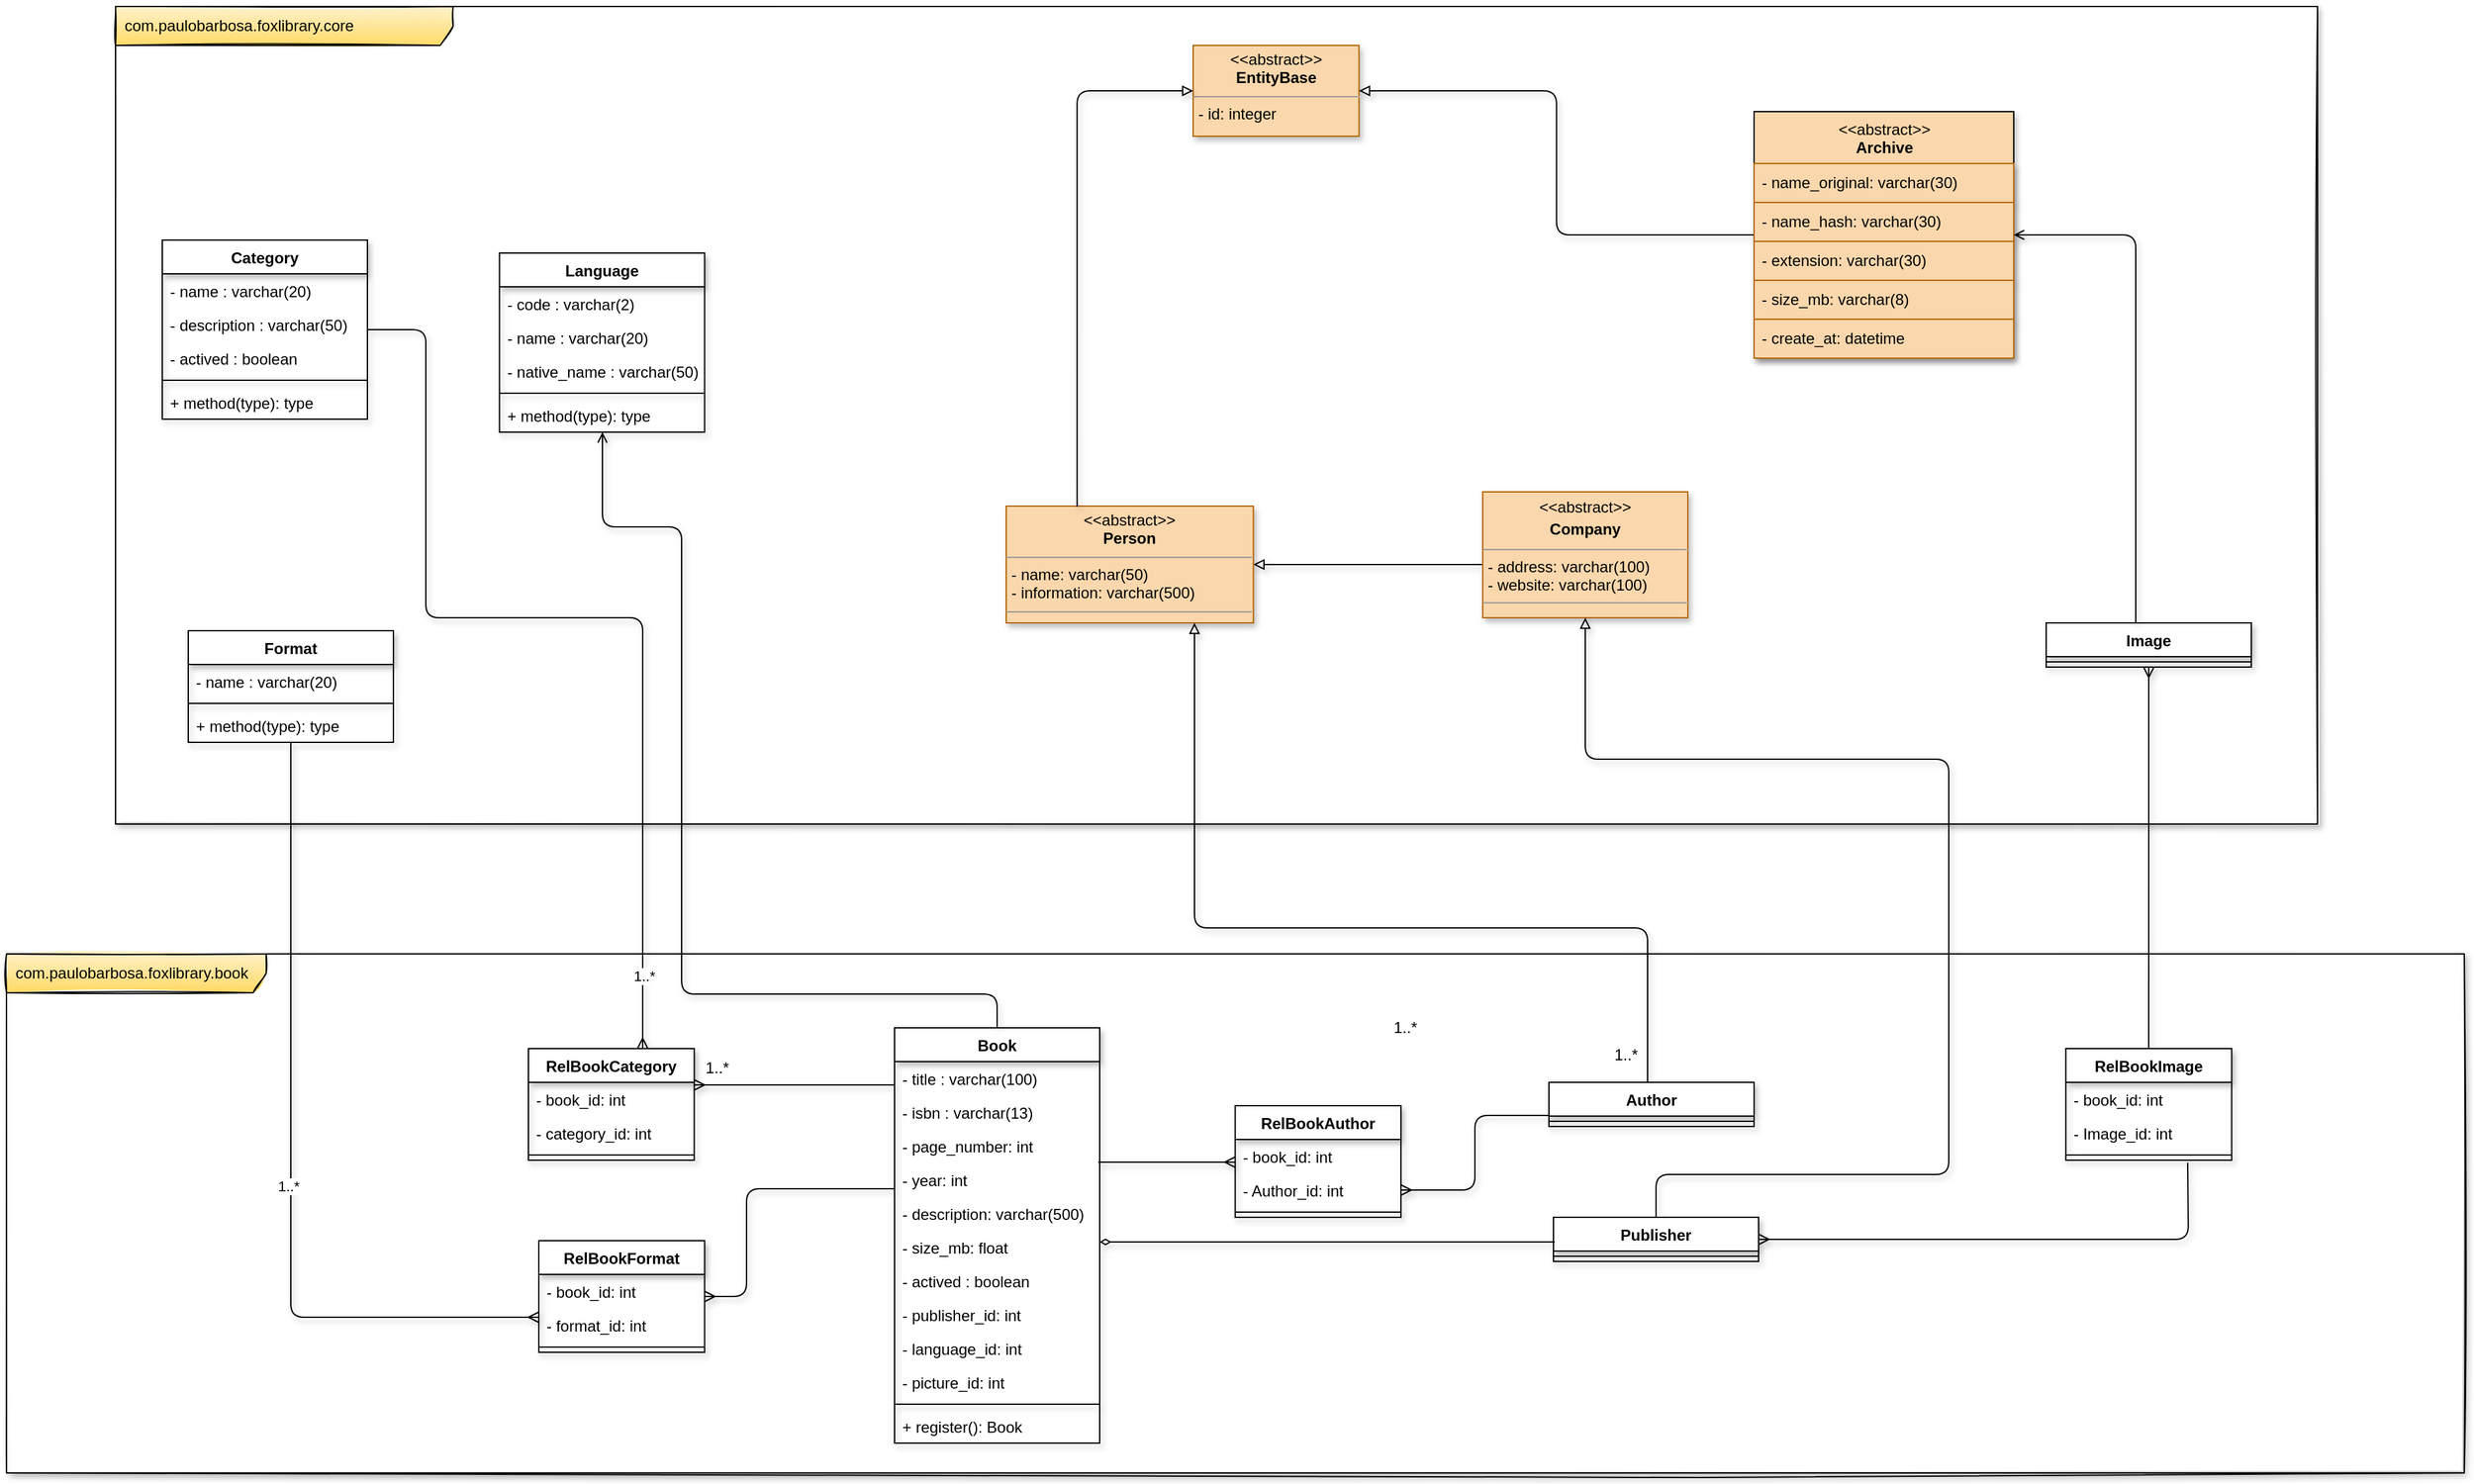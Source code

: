 <mxfile version="20.8.16" type="device"><diagram id="_a4kEIBP4VcMy15P3Lvp" name="Página-1"><mxGraphModel dx="3375" dy="2118" grid="1" gridSize="10" guides="1" tooltips="1" connect="1" arrows="1" fold="1" page="1" pageScale="1" pageWidth="1169" pageHeight="827" background="#FFFFFF" math="0" shadow="0"><root><mxCell id="0"/><mxCell id="1" parent="0"/><mxCell id="xvVdx18MZPaOGIBOBmCP-2" value="com.paulobarbosa.foxlibrary.core" style="shape=umlFrame;whiteSpace=wrap;html=1;width=260;height=30;boundedLbl=1;verticalAlign=middle;align=left;spacingLeft=5;swimlaneFillColor=default;shadow=1;sketch=1;points=[];strokeWidth=1;fillColor=#fff2cc;strokeColor=#000000;gradientColor=#ffd966;" parent="1" vertex="1"><mxGeometry x="-926" y="-741" width="1696" height="630" as="geometry"/></mxCell><mxCell id="xvVdx18MZPaOGIBOBmCP-9" value="com.paulobarbosa.foxlibrary.book" style="shape=umlFrame;whiteSpace=wrap;html=1;width=200;height=30;boundedLbl=1;verticalAlign=middle;align=left;spacingLeft=5;fontFamily=Helvetica;fontSize=12;shadow=1;sketch=1;swimlaneFillColor=default;fillColor=#fff2cc;strokeColor=#000000;gradientColor=#ffd966;" parent="1" vertex="1"><mxGeometry x="-1010" y="-11" width="1893" height="400" as="geometry"/></mxCell><mxCell id="XLRs5LXY_0hNzCLyWaXc-1" style="edgeStyle=orthogonalEdgeStyle;rounded=1;orthogonalLoop=1;jettySize=auto;html=1;entryX=1;entryY=0.5;entryDx=0;entryDy=0;shadow=1;sketch=0;swimlaneLine=1;endArrow=block;endFill=0;" parent="1" source="xvVdx18MZPaOGIBOBmCP-17" target="xvVdx18MZPaOGIBOBmCP-4" edge="1"><mxGeometry relative="1" as="geometry"><Array as="points"><mxPoint x="90" y="-311"/><mxPoint x="90" y="-311"/></Array></mxGeometry></mxCell><mxCell id="xvVdx18MZPaOGIBOBmCP-17" value="&lt;p style=&quot;margin: 4px 0px 0px; text-align: center; line-height: 1.4;&quot;&gt;&amp;lt;&amp;lt;abstract&amp;gt;&amp;gt;&lt;br&gt;&lt;b&gt;Company&lt;/b&gt;&lt;br&gt;&lt;/p&gt;&lt;hr size=&quot;1&quot;&gt;&lt;p style=&quot;margin:0px;margin-left:4px;&quot;&gt;&lt;span style=&quot;background-color: initial;&quot;&gt;- address: varchar(100)&lt;/span&gt;&lt;/p&gt;&lt;p style=&quot;margin:0px;margin-left:4px;&quot;&gt;- website: varchar(100)&lt;br&gt;&lt;/p&gt;&lt;hr size=&quot;1&quot;&gt;&lt;p style=&quot;margin:0px;margin-left:4px;&quot;&gt;&lt;br&gt;&lt;/p&gt;" style="verticalAlign=top;align=left;overflow=fill;fontSize=12;fontFamily=Helvetica;html=1;glass=0;shadow=1;direction=west;sketch=0;swimlaneLine=1;swimlaneFillColor=default;fillColor=#fad7ac;strokeColor=#b46504;" parent="1" vertex="1"><mxGeometry x="127" y="-367" width="158" height="97" as="geometry"/></mxCell><mxCell id="xvVdx18MZPaOGIBOBmCP-3" value="&lt;p style=&quot;margin:0px;margin-top:4px;text-align:center;&quot;&gt;&amp;lt;&amp;lt;abstract&amp;gt;&amp;gt;&lt;b&gt;&lt;br&gt;EntityBase&lt;/b&gt;&lt;/p&gt;&lt;hr size=&quot;1&quot;&gt;&lt;p style=&quot;margin:0px;margin-left:4px;&quot;&gt;- id: integer&lt;/p&gt;&lt;p style=&quot;margin:0px;margin-left:4px;&quot;&gt;&lt;br&gt;&lt;/p&gt;" style="verticalAlign=top;align=left;overflow=fill;fontSize=12;fontFamily=Helvetica;html=1;shadow=1;sketch=0;swimlaneLine=1;swimlaneFillColor=default;fillColor=#fad7ac;strokeColor=#b46504;" parent="1" vertex="1"><mxGeometry x="-96" y="-711" width="127.71" height="70" as="geometry"/></mxCell><mxCell id="xvVdx18MZPaOGIBOBmCP-4" value="&lt;p style=&quot;margin:0px;margin-top:4px;text-align:center;&quot;&gt;&amp;lt;&amp;lt;abstract&amp;gt;&amp;gt;&lt;br&gt;&lt;b&gt;Person&lt;/b&gt;&lt;br&gt;&lt;/p&gt;&lt;hr size=&quot;1&quot;&gt;&lt;p style=&quot;margin:0px;margin-left:4px;&quot;&gt;- name: varchar(50)&lt;/p&gt;&lt;p style=&quot;margin:0px;margin-left:4px;&quot;&gt;- information: varchar(500)&amp;nbsp;&lt;/p&gt;&lt;hr size=&quot;1&quot;&gt;&lt;p style=&quot;margin:0px;margin-left:4px;&quot;&gt;&lt;br&gt;&lt;/p&gt;" style="verticalAlign=top;align=left;overflow=fill;fontSize=12;fontFamily=Helvetica;html=1;glass=0;shadow=1;sketch=0;swimlaneLine=1;swimlaneFillColor=default;fillColor=#fad7ac;strokeColor=#b46504;" parent="1" vertex="1"><mxGeometry x="-240" y="-356" width="190.35" height="90" as="geometry"/></mxCell><mxCell id="xvVdx18MZPaOGIBOBmCP-5" style="edgeStyle=orthogonalEdgeStyle;orthogonalLoop=1;jettySize=auto;html=1;exitX=0.287;exitY=0.005;exitDx=0;exitDy=0;entryX=0;entryY=0.5;entryDx=0;entryDy=0;fontFamily=Helvetica;fontSize=12;shadow=1;rounded=1;exitPerimeter=0;jumpStyle=gap;sketch=0;swimlaneLine=1;endArrow=block;endFill=0;" parent="1" source="xvVdx18MZPaOGIBOBmCP-4" target="xvVdx18MZPaOGIBOBmCP-3" edge="1"><mxGeometry relative="1" as="geometry"/></mxCell><mxCell id="dBhiBztnP12UG4fzQn2T-1" value="Language" style="swimlane;fontStyle=1;align=center;verticalAlign=top;childLayout=stackLayout;horizontal=1;startSize=26;horizontalStack=0;resizeParent=1;resizeParentMax=0;resizeLast=0;collapsible=1;marginBottom=0;shadow=1;rounded=0;glass=0;sketch=0;swimlaneFillColor=none;swimlaneLine=1;" parent="1" vertex="1"><mxGeometry x="-630.29" y="-551" width="158" height="138" as="geometry"><mxRectangle x="70" y="390" width="70" height="30" as="alternateBounds"/></mxGeometry></mxCell><mxCell id="dBhiBztnP12UG4fzQn2T-2" value="- code : varchar(2)&#10;&#10;" style="text;align=left;verticalAlign=top;spacingLeft=4;spacingRight=4;overflow=hidden;rotatable=0;points=[[0,0.5],[1,0.5]];portConstraint=eastwest;shadow=1;sketch=0;swimlaneLine=1;" parent="dBhiBztnP12UG4fzQn2T-1" vertex="1"><mxGeometry y="26" width="158" height="26" as="geometry"/></mxCell><mxCell id="dBhiBztnP12UG4fzQn2T-5" value="- name : varchar(20)&#10;&#10;" style="text;align=left;verticalAlign=top;spacingLeft=4;spacingRight=4;overflow=hidden;rotatable=0;points=[[0,0.5],[1,0.5]];portConstraint=eastwest;shadow=1;sketch=0;swimlaneLine=1;" parent="dBhiBztnP12UG4fzQn2T-1" vertex="1"><mxGeometry y="52" width="158" height="26" as="geometry"/></mxCell><mxCell id="dBhiBztnP12UG4fzQn2T-6" value="- native_name : varchar(50)&#10;&#10;" style="text;align=left;verticalAlign=top;spacingLeft=4;spacingRight=4;overflow=hidden;rotatable=0;points=[[0,0.5],[1,0.5]];portConstraint=eastwest;shadow=1;sketch=0;swimlaneLine=1;" parent="dBhiBztnP12UG4fzQn2T-1" vertex="1"><mxGeometry y="78" width="158" height="26" as="geometry"/></mxCell><mxCell id="dBhiBztnP12UG4fzQn2T-3" value="" style="line;strokeWidth=1;align=left;verticalAlign=middle;spacingTop=-1;spacingLeft=3;spacingRight=3;rotatable=0;labelPosition=right;points=[];portConstraint=eastwest;sketch=0;shadow=1;swimlaneLine=1;" parent="dBhiBztnP12UG4fzQn2T-1" vertex="1"><mxGeometry y="104" width="158" height="8" as="geometry"/></mxCell><mxCell id="dBhiBztnP12UG4fzQn2T-4" value="+ method(type): type" style="text;align=left;verticalAlign=top;spacingLeft=4;spacingRight=4;overflow=hidden;rotatable=0;points=[[0,0.5],[1,0.5]];portConstraint=eastwest;shadow=1;sketch=0;swimlaneLine=1;" parent="dBhiBztnP12UG4fzQn2T-1" vertex="1"><mxGeometry y="112" width="158" height="26" as="geometry"/></mxCell><mxCell id="bEU97W05F59ToFlCx9d9-20" style="edgeStyle=orthogonalEdgeStyle;rounded=1;orthogonalLoop=1;jettySize=auto;html=1;fontSize=12;shadow=1;sketch=0;swimlaneLine=1;endArrow=block;endFill=0;" parent="1" source="bEU97W05F59ToFlCx9d9-14" target="xvVdx18MZPaOGIBOBmCP-4" edge="1"><mxGeometry relative="1" as="geometry"><Array as="points"><mxPoint x="254" y="-31"/><mxPoint x="-95" y="-31"/></Array></mxGeometry></mxCell><mxCell id="bEU97W05F59ToFlCx9d9-14" value="Author" style="swimlane;fontStyle=1;align=center;verticalAlign=top;childLayout=stackLayout;horizontal=1;startSize=26;horizontalStack=0;resizeParent=1;resizeParentMax=0;resizeLast=0;collapsible=1;marginBottom=0;shadow=1;rounded=0;glass=0;sketch=0;swimlaneFillColor=none;swimlaneLine=1;" parent="1" vertex="1"><mxGeometry x="178" y="88" width="158" height="34" as="geometry"><mxRectangle x="300" y="520" width="70" height="30" as="alternateBounds"/></mxGeometry></mxCell><mxCell id="bEU97W05F59ToFlCx9d9-18" value="" style="line;strokeWidth=1;align=left;verticalAlign=middle;spacingTop=-1;spacingLeft=3;spacingRight=3;rotatable=0;labelPosition=right;points=[];portConstraint=eastwest;sketch=0;shadow=1;swimlaneLine=1;" parent="bEU97W05F59ToFlCx9d9-14" vertex="1"><mxGeometry y="26" width="158" height="8" as="geometry"/></mxCell><mxCell id="bEU97W05F59ToFlCx9d9-23" style="edgeStyle=orthogonalEdgeStyle;shape=connector;rounded=1;sketch=0;orthogonalLoop=1;jettySize=auto;html=1;shadow=1;labelBackgroundColor=default;fontFamily=Helvetica;fontSize=12;fontColor=default;endArrow=block;swimlaneLine=1;endFill=0;" parent="1" source="bEU97W05F59ToFlCx9d9-21" target="xvVdx18MZPaOGIBOBmCP-17" edge="1"><mxGeometry relative="1" as="geometry"><Array as="points"><mxPoint x="486" y="159"/><mxPoint x="486" y="-161"/><mxPoint x="206" y="-161"/></Array></mxGeometry></mxCell><mxCell id="YEUdoJSb3PH9AOrTe67c-5" style="edgeStyle=orthogonalEdgeStyle;rounded=1;orthogonalLoop=1;jettySize=auto;html=1;endArrow=none;fontSize=12;sketch=0;shadow=1;endFill=0;startArrow=ERmany;startFill=0;" edge="1" parent="1" source="bEU97W05F59ToFlCx9d9-21"><mxGeometry relative="1" as="geometry"><mxPoint x="670" y="150" as="targetPoint"/></mxGeometry></mxCell><mxCell id="bEU97W05F59ToFlCx9d9-21" value="Publisher" style="swimlane;fontStyle=1;align=center;verticalAlign=top;childLayout=stackLayout;horizontal=1;startSize=26;horizontalStack=0;resizeParent=1;resizeParentMax=0;resizeLast=0;collapsible=1;marginBottom=0;shadow=1;rounded=0;glass=0;sketch=0;swimlaneFillColor=none;swimlaneLine=1;" parent="1" vertex="1"><mxGeometry x="181.5" y="192" width="158" height="34" as="geometry"><mxRectangle x="300" y="520" width="70" height="30" as="alternateBounds"/></mxGeometry></mxCell><mxCell id="bEU97W05F59ToFlCx9d9-22" value="" style="line;strokeWidth=1;align=left;verticalAlign=middle;spacingTop=-1;spacingLeft=3;spacingRight=3;rotatable=0;labelPosition=right;points=[];portConstraint=eastwest;sketch=0;shadow=1;swimlaneLine=1;" parent="bEU97W05F59ToFlCx9d9-21" vertex="1"><mxGeometry y="26" width="158" height="8" as="geometry"/></mxCell><mxCell id="bEU97W05F59ToFlCx9d9-25" value="Book" style="swimlane;fontStyle=1;align=center;verticalAlign=top;childLayout=stackLayout;horizontal=1;startSize=26;horizontalStack=0;resizeParent=1;resizeParentMax=0;resizeLast=0;collapsible=1;marginBottom=0;shadow=1;rounded=0;glass=0;sketch=0;swimlaneFillColor=none;swimlaneLine=1;" parent="1" vertex="1"><mxGeometry x="-326" y="46" width="158" height="320" as="geometry"><mxRectangle x="70" y="390" width="70" height="30" as="alternateBounds"/></mxGeometry></mxCell><mxCell id="bEU97W05F59ToFlCx9d9-26" value="- title : varchar(100)&#10;&#10;" style="text;align=left;verticalAlign=top;spacingLeft=4;spacingRight=4;overflow=hidden;rotatable=0;points=[[0,0.5],[1,0.5]];portConstraint=eastwest;shadow=1;sketch=0;swimlaneLine=1;" parent="bEU97W05F59ToFlCx9d9-25" vertex="1"><mxGeometry y="26" width="158" height="26" as="geometry"/></mxCell><mxCell id="bEU97W05F59ToFlCx9d9-27" value="- isbn : varchar(13)&#10;&#10;" style="text;align=left;verticalAlign=top;spacingLeft=4;spacingRight=4;overflow=hidden;rotatable=0;points=[[0,0.5],[1,0.5]];portConstraint=eastwest;shadow=1;sketch=0;swimlaneLine=1;" parent="bEU97W05F59ToFlCx9d9-25" vertex="1"><mxGeometry y="52" width="158" height="26" as="geometry"/></mxCell><mxCell id="bEU97W05F59ToFlCx9d9-28" value="- page_number: int" style="text;align=left;verticalAlign=top;spacingLeft=4;spacingRight=4;overflow=hidden;rotatable=0;points=[[0,0.5],[1,0.5]];portConstraint=eastwest;shadow=1;sketch=0;swimlaneLine=1;" parent="bEU97W05F59ToFlCx9d9-25" vertex="1"><mxGeometry y="78" width="158" height="26" as="geometry"/></mxCell><mxCell id="bEU97W05F59ToFlCx9d9-31" value="- year: int" style="text;align=left;verticalAlign=top;spacingLeft=4;spacingRight=4;overflow=hidden;rotatable=0;points=[[0,0.5],[1,0.5]];portConstraint=eastwest;shadow=1;sketch=0;swimlaneLine=1;" parent="bEU97W05F59ToFlCx9d9-25" vertex="1"><mxGeometry y="104" width="158" height="26" as="geometry"/></mxCell><mxCell id="bEU97W05F59ToFlCx9d9-32" value="- description: varchar(500)" style="text;align=left;verticalAlign=top;spacingLeft=4;spacingRight=4;overflow=hidden;rotatable=0;points=[[0,0.5],[1,0.5]];portConstraint=eastwest;shadow=1;sketch=0;swimlaneLine=1;" parent="bEU97W05F59ToFlCx9d9-25" vertex="1"><mxGeometry y="130" width="158" height="26" as="geometry"/></mxCell><mxCell id="bEU97W05F59ToFlCx9d9-33" value="- size_mb: float" style="text;align=left;verticalAlign=top;spacingLeft=4;spacingRight=4;overflow=hidden;rotatable=0;points=[[0,0.5],[1,0.5]];portConstraint=eastwest;shadow=1;sketch=0;swimlaneLine=1;" parent="bEU97W05F59ToFlCx9d9-25" vertex="1"><mxGeometry y="156" width="158" height="26" as="geometry"/></mxCell><mxCell id="bEU97W05F59ToFlCx9d9-144" value="- actived : boolean&#10;&#10;" style="text;align=left;verticalAlign=top;spacingLeft=4;spacingRight=4;overflow=hidden;rotatable=0;points=[[0,0.5],[1,0.5]];portConstraint=eastwest;shadow=1;sketch=0;swimlaneLine=1;" parent="bEU97W05F59ToFlCx9d9-25" vertex="1"><mxGeometry y="182" width="158" height="26" as="geometry"/></mxCell><mxCell id="bEU97W05F59ToFlCx9d9-34" value="- publisher_id: int" style="text;align=left;verticalAlign=top;spacingLeft=4;spacingRight=4;overflow=hidden;rotatable=0;points=[[0,0.5],[1,0.5]];portConstraint=eastwest;shadow=1;sketch=0;swimlaneLine=1;" parent="bEU97W05F59ToFlCx9d9-25" vertex="1"><mxGeometry y="208" width="158" height="26" as="geometry"/></mxCell><mxCell id="bEU97W05F59ToFlCx9d9-35" value="- language_id: int" style="text;align=left;verticalAlign=top;spacingLeft=4;spacingRight=4;overflow=hidden;rotatable=0;points=[[0,0.5],[1,0.5]];portConstraint=eastwest;shadow=1;sketch=0;swimlaneLine=1;" parent="bEU97W05F59ToFlCx9d9-25" vertex="1"><mxGeometry y="234" width="158" height="26" as="geometry"/></mxCell><mxCell id="bEU97W05F59ToFlCx9d9-36" value="- picture_id: int" style="text;align=left;verticalAlign=top;spacingLeft=4;spacingRight=4;overflow=hidden;rotatable=0;points=[[0,0.5],[1,0.5]];portConstraint=eastwest;shadow=1;sketch=0;swimlaneLine=1;" parent="bEU97W05F59ToFlCx9d9-25" vertex="1"><mxGeometry y="260" width="158" height="26" as="geometry"/></mxCell><mxCell id="bEU97W05F59ToFlCx9d9-29" value="" style="line;strokeWidth=1;align=left;verticalAlign=middle;spacingTop=-1;spacingLeft=3;spacingRight=3;rotatable=0;labelPosition=right;points=[];portConstraint=eastwest;sketch=0;shadow=1;swimlaneLine=1;" parent="bEU97W05F59ToFlCx9d9-25" vertex="1"><mxGeometry y="286" width="158" height="8" as="geometry"/></mxCell><mxCell id="bEU97W05F59ToFlCx9d9-30" value="+ register(): Book" style="text;align=left;verticalAlign=top;spacingLeft=4;spacingRight=4;overflow=hidden;rotatable=0;points=[[0,0.5],[1,0.5]];portConstraint=eastwest;shadow=1;sketch=0;swimlaneLine=1;" parent="bEU97W05F59ToFlCx9d9-25" vertex="1"><mxGeometry y="294" width="158" height="26" as="geometry"/></mxCell><mxCell id="bEU97W05F59ToFlCx9d9-37" style="shape=connector;rounded=1;sketch=0;orthogonalLoop=1;jettySize=auto;html=1;shadow=1;labelBackgroundColor=default;fontFamily=Helvetica;fontSize=12;fontColor=default;endArrow=none;entryX=0.006;entryY=0.566;entryDx=0;entryDy=0;entryPerimeter=0;endFill=0;edgeStyle=elbowEdgeStyle;elbow=vertical;swimlaneLine=1;startArrow=diamondThin;startFill=0;" parent="1" source="bEU97W05F59ToFlCx9d9-25" target="bEU97W05F59ToFlCx9d9-21" edge="1"><mxGeometry relative="1" as="geometry"/></mxCell><mxCell id="bEU97W05F59ToFlCx9d9-53" style="edgeStyle=orthogonalEdgeStyle;shape=connector;rounded=1;sketch=0;orthogonalLoop=1;jettySize=auto;html=1;shadow=1;labelBackgroundColor=default;fontFamily=Helvetica;fontSize=12;fontColor=default;endArrow=none;endFill=0;swimlaneLine=1;startArrow=ERmany;startFill=0;" parent="1" source="bEU97W05F59ToFlCx9d9-41" target="bEU97W05F59ToFlCx9d9-25" edge="1"><mxGeometry relative="1" as="geometry"><Array as="points"><mxPoint x="-440" y="253"/><mxPoint x="-440" y="170"/></Array></mxGeometry></mxCell><mxCell id="bEU97W05F59ToFlCx9d9-54" style="edgeStyle=orthogonalEdgeStyle;shape=connector;rounded=1;sketch=0;orthogonalLoop=1;jettySize=auto;html=1;shadow=1;labelBackgroundColor=default;fontFamily=Helvetica;fontSize=12;fontColor=default;endArrow=none;endFill=0;swimlaneLine=1;startArrow=ERmany;startFill=0;" parent="1" source="bEU97W05F59ToFlCx9d9-41" target="8YlM028Op5R0n4TvQBBm-1" edge="1"><mxGeometry relative="1" as="geometry"><Array as="points"><mxPoint x="-660" y="269"/><mxPoint x="-660" y="269"/></Array><mxPoint x="-486" y="49" as="targetPoint"/></mxGeometry></mxCell><mxCell id="8YlM028Op5R0n4TvQBBm-7" value="1..*" style="edgeLabel;html=1;align=center;verticalAlign=middle;resizable=0;points=[];" parent="bEU97W05F59ToFlCx9d9-54" vertex="1" connectable="0"><mxGeometry x="-0.078" y="2" relative="1" as="geometry"><mxPoint as="offset"/></mxGeometry></mxCell><mxCell id="bEU97W05F59ToFlCx9d9-41" value="RelBookFormat" style="swimlane;fontStyle=1;align=center;verticalAlign=top;childLayout=stackLayout;horizontal=1;startSize=26;horizontalStack=0;resizeParent=1;resizeParentMax=0;resizeLast=0;collapsible=1;marginBottom=0;shadow=1;rounded=0;glass=0;sketch=0;swimlaneFillColor=none;swimlaneLine=1;" parent="1" vertex="1"><mxGeometry x="-600" y="210" width="127.71" height="86" as="geometry"><mxRectangle x="70" y="390" width="70" height="30" as="alternateBounds"/></mxGeometry></mxCell><mxCell id="bEU97W05F59ToFlCx9d9-48" value="- book_id: int" style="text;align=left;verticalAlign=top;spacingLeft=4;spacingRight=4;overflow=hidden;rotatable=0;points=[[0,0.5],[1,0.5]];portConstraint=eastwest;shadow=1;sketch=0;swimlaneLine=1;" parent="bEU97W05F59ToFlCx9d9-41" vertex="1"><mxGeometry y="26" width="127.71" height="26" as="geometry"/></mxCell><mxCell id="bEU97W05F59ToFlCx9d9-52" value="- format_id: int" style="text;align=left;verticalAlign=top;spacingLeft=4;spacingRight=4;overflow=hidden;rotatable=0;points=[[0,0.5],[1,0.5]];portConstraint=eastwest;shadow=1;sketch=0;swimlaneLine=1;" parent="bEU97W05F59ToFlCx9d9-41" vertex="1"><mxGeometry y="52" width="127.71" height="26" as="geometry"/></mxCell><mxCell id="bEU97W05F59ToFlCx9d9-45" value="" style="line;strokeWidth=1;align=left;verticalAlign=middle;spacingTop=-1;spacingLeft=3;spacingRight=3;rotatable=0;labelPosition=right;points=[];portConstraint=eastwest;sketch=0;shadow=1;swimlaneLine=1;" parent="bEU97W05F59ToFlCx9d9-41" vertex="1"><mxGeometry y="78" width="127.71" height="8" as="geometry"/></mxCell><mxCell id="bEU97W05F59ToFlCx9d9-47" style="edgeStyle=orthogonalEdgeStyle;shape=connector;rounded=1;sketch=0;orthogonalLoop=1;jettySize=auto;html=1;shadow=1;labelBackgroundColor=default;fontFamily=Helvetica;fontSize=12;fontColor=default;endArrow=open;endFill=0;exitX=0.5;exitY=0;exitDx=0;exitDy=0;elbow=vertical;swimlaneLine=1;" parent="1" source="bEU97W05F59ToFlCx9d9-25" target="dBhiBztnP12UG4fzQn2T-1" edge="1"><mxGeometry relative="1" as="geometry"><mxPoint x="-266" y="49" as="sourcePoint"/><Array as="points"><mxPoint x="-247" y="20"/><mxPoint x="-490" y="20"/><mxPoint x="-490" y="-340"/><mxPoint x="-551" y="-340"/></Array></mxGeometry></mxCell><mxCell id="bEU97W05F59ToFlCx9d9-56" value="RelBookAuthor" style="swimlane;fontStyle=1;align=center;verticalAlign=top;childLayout=stackLayout;horizontal=1;startSize=26;horizontalStack=0;resizeParent=1;resizeParentMax=0;resizeLast=0;collapsible=1;marginBottom=0;shadow=1;rounded=0;glass=0;sketch=0;swimlaneFillColor=none;swimlaneLine=1;" parent="1" vertex="1"><mxGeometry x="-63.65" y="106" width="127.71" height="86" as="geometry"><mxRectangle x="70" y="390" width="70" height="30" as="alternateBounds"/></mxGeometry></mxCell><mxCell id="bEU97W05F59ToFlCx9d9-57" value="- book_id: int" style="text;align=left;verticalAlign=top;spacingLeft=4;spacingRight=4;overflow=hidden;rotatable=0;points=[[0,0.5],[1,0.5]];portConstraint=eastwest;shadow=1;sketch=0;swimlaneLine=1;" parent="bEU97W05F59ToFlCx9d9-56" vertex="1"><mxGeometry y="26" width="127.71" height="26" as="geometry"/></mxCell><mxCell id="bEU97W05F59ToFlCx9d9-58" value="- Author_id: int" style="text;align=left;verticalAlign=top;spacingLeft=4;spacingRight=4;overflow=hidden;rotatable=0;points=[[0,0.5],[1,0.5]];portConstraint=eastwest;shadow=1;sketch=0;swimlaneLine=1;" parent="bEU97W05F59ToFlCx9d9-56" vertex="1"><mxGeometry y="52" width="127.71" height="26" as="geometry"/></mxCell><mxCell id="bEU97W05F59ToFlCx9d9-59" value="" style="line;strokeWidth=1;align=left;verticalAlign=middle;spacingTop=-1;spacingLeft=3;spacingRight=3;rotatable=0;labelPosition=right;points=[];portConstraint=eastwest;sketch=0;shadow=1;swimlaneLine=1;" parent="bEU97W05F59ToFlCx9d9-56" vertex="1"><mxGeometry y="78" width="127.71" height="8" as="geometry"/></mxCell><mxCell id="bEU97W05F59ToFlCx9d9-60" style="edgeStyle=elbowEdgeStyle;shape=connector;rounded=1;sketch=0;orthogonalLoop=1;jettySize=auto;html=1;entryX=0;entryY=0.75;entryDx=0;entryDy=0;shadow=1;labelBackgroundColor=default;fontFamily=Helvetica;fontSize=12;fontColor=default;endArrow=none;endFill=0;swimlaneLine=1;startArrow=ERmany;startFill=0;" parent="1" source="bEU97W05F59ToFlCx9d9-58" target="bEU97W05F59ToFlCx9d9-14" edge="1"><mxGeometry relative="1" as="geometry"/></mxCell><mxCell id="bEU97W05F59ToFlCx9d9-61" style="edgeStyle=elbowEdgeStyle;shape=connector;rounded=1;sketch=0;orthogonalLoop=1;jettySize=auto;html=1;entryX=0.993;entryY=0.988;entryDx=0;entryDy=0;entryPerimeter=0;shadow=1;labelBackgroundColor=default;fontFamily=Helvetica;fontSize=12;fontColor=default;endArrow=none;endFill=0;elbow=vertical;swimlaneLine=1;startArrow=ERmany;startFill=0;" parent="1" source="bEU97W05F59ToFlCx9d9-57" target="bEU97W05F59ToFlCx9d9-28" edge="1"><mxGeometry relative="1" as="geometry"/></mxCell><mxCell id="bEU97W05F59ToFlCx9d9-66" value="Category" style="swimlane;fontStyle=1;align=center;verticalAlign=top;childLayout=stackLayout;horizontal=1;startSize=26;horizontalStack=0;resizeParent=1;resizeParentMax=0;resizeLast=0;collapsible=1;marginBottom=0;shadow=1;rounded=0;glass=0;sketch=0;swimlaneFillColor=none;swimlaneLine=1;" parent="1" vertex="1"><mxGeometry x="-890" y="-561" width="158" height="138" as="geometry"><mxRectangle x="70" y="390" width="70" height="30" as="alternateBounds"/></mxGeometry></mxCell><mxCell id="bEU97W05F59ToFlCx9d9-68" value="- name : varchar(20)&#10;&#10;" style="text;align=left;verticalAlign=top;spacingLeft=4;spacingRight=4;overflow=hidden;rotatable=0;points=[[0,0.5],[1,0.5]];portConstraint=eastwest;shadow=1;sketch=0;swimlaneLine=1;" parent="bEU97W05F59ToFlCx9d9-66" vertex="1"><mxGeometry y="26" width="158" height="26" as="geometry"/></mxCell><mxCell id="bEU97W05F59ToFlCx9d9-69" value="- description : varchar(50)&#10;&#10;" style="text;align=left;verticalAlign=top;spacingLeft=4;spacingRight=4;overflow=hidden;rotatable=0;points=[[0,0.5],[1,0.5]];portConstraint=eastwest;shadow=1;sketch=0;swimlaneLine=1;" parent="bEU97W05F59ToFlCx9d9-66" vertex="1"><mxGeometry y="52" width="158" height="26" as="geometry"/></mxCell><mxCell id="bEU97W05F59ToFlCx9d9-102" value="- actived : boolean&#10;&#10;" style="text;align=left;verticalAlign=top;spacingLeft=4;spacingRight=4;overflow=hidden;rotatable=0;points=[[0,0.5],[1,0.5]];portConstraint=eastwest;shadow=1;sketch=0;swimlaneLine=1;" parent="bEU97W05F59ToFlCx9d9-66" vertex="1"><mxGeometry y="78" width="158" height="26" as="geometry"/></mxCell><mxCell id="bEU97W05F59ToFlCx9d9-70" value="" style="line;strokeWidth=1;align=left;verticalAlign=middle;spacingTop=-1;spacingLeft=3;spacingRight=3;rotatable=0;labelPosition=right;points=[];portConstraint=eastwest;sketch=0;shadow=1;swimlaneLine=1;" parent="bEU97W05F59ToFlCx9d9-66" vertex="1"><mxGeometry y="104" width="158" height="8" as="geometry"/></mxCell><mxCell id="bEU97W05F59ToFlCx9d9-71" value="+ method(type): type" style="text;align=left;verticalAlign=top;spacingLeft=4;spacingRight=4;overflow=hidden;rotatable=0;points=[[0,0.5],[1,0.5]];portConstraint=eastwest;shadow=1;sketch=0;swimlaneLine=1;" parent="bEU97W05F59ToFlCx9d9-66" vertex="1"><mxGeometry y="112" width="158" height="26" as="geometry"/></mxCell><mxCell id="YEUdoJSb3PH9AOrTe67c-6" style="edgeStyle=orthogonalEdgeStyle;rounded=1;orthogonalLoop=1;jettySize=auto;html=1;endArrow=none;fontSize=12;sketch=0;shadow=1;endFill=0;startArrow=ERmany;startFill=0;" edge="1" parent="1" source="bEU97W05F59ToFlCx9d9-103" target="YEUdoJSb3PH9AOrTe67c-1"><mxGeometry relative="1" as="geometry"/></mxCell><mxCell id="bEU97W05F59ToFlCx9d9-103" value="Image" style="swimlane;fontStyle=1;align=center;verticalAlign=top;childLayout=stackLayout;horizontal=1;startSize=26;horizontalStack=0;resizeParent=1;resizeParentMax=0;resizeLast=0;collapsible=1;marginBottom=0;shadow=1;rounded=0;glass=0;sketch=0;swimlaneFillColor=none;swimlaneLine=1;" parent="1" vertex="1"><mxGeometry x="561" y="-266" width="158" height="34" as="geometry"><mxRectangle x="300" y="520" width="70" height="30" as="alternateBounds"/></mxGeometry></mxCell><mxCell id="bEU97W05F59ToFlCx9d9-104" value="" style="line;strokeWidth=1;align=left;verticalAlign=middle;spacingTop=-1;spacingLeft=3;spacingRight=3;rotatable=0;labelPosition=right;points=[];portConstraint=eastwest;sketch=0;shadow=1;swimlaneLine=1;" parent="bEU97W05F59ToFlCx9d9-103" vertex="1"><mxGeometry y="26" width="158" height="8" as="geometry"/></mxCell><mxCell id="bEU97W05F59ToFlCx9d9-111" style="edgeStyle=orthogonalEdgeStyle;shape=connector;rounded=1;sketch=0;orthogonalLoop=1;jettySize=auto;html=1;shadow=1;labelBackgroundColor=default;fontFamily=Helvetica;fontSize=12;fontColor=default;endArrow=none;endFill=0;swimlaneLine=1;startArrow=ERmany;startFill=0;" parent="1" source="bEU97W05F59ToFlCx9d9-107" target="bEU97W05F59ToFlCx9d9-25" edge="1"><mxGeometry relative="1" as="geometry"><Array as="points"><mxPoint x="-380" y="90"/><mxPoint x="-380" y="90"/></Array></mxGeometry></mxCell><mxCell id="bEU97W05F59ToFlCx9d9-138" value="1..*" style="edgeLabel;html=1;align=center;verticalAlign=middle;resizable=0;points=[];fontSize=12;fontFamily=Helvetica;fontColor=default;" parent="bEU97W05F59ToFlCx9d9-111" vertex="1" connectable="0"><mxGeometry x="-0.891" y="-2" relative="1" as="geometry"><mxPoint x="9" y="-15" as="offset"/></mxGeometry></mxCell><mxCell id="bEU97W05F59ToFlCx9d9-142" value="1..*" style="edgeLabel;html=1;align=center;verticalAlign=middle;resizable=0;points=[];fontSize=12;fontFamily=Helvetica;fontColor=default;" parent="bEU97W05F59ToFlCx9d9-111" vertex="1" connectable="0"><mxGeometry x="-0.891" y="-2" relative="1" as="geometry"><mxPoint x="539" y="-46" as="offset"/></mxGeometry></mxCell><mxCell id="bEU97W05F59ToFlCx9d9-143" value="1..*" style="edgeLabel;html=1;align=center;verticalAlign=middle;resizable=0;points=[];fontSize=12;fontFamily=Helvetica;fontColor=default;" parent="bEU97W05F59ToFlCx9d9-111" vertex="1" connectable="0"><mxGeometry x="-0.891" y="-2" relative="1" as="geometry"><mxPoint x="709" y="-25" as="offset"/></mxGeometry></mxCell><mxCell id="bEU97W05F59ToFlCx9d9-112" style="edgeStyle=orthogonalEdgeStyle;shape=connector;rounded=1;sketch=0;orthogonalLoop=1;jettySize=auto;html=1;shadow=1;labelBackgroundColor=default;fontFamily=Helvetica;fontSize=12;fontColor=default;endArrow=none;endFill=0;swimlaneLine=1;startArrow=ERmany;startFill=0;" parent="1" source="bEU97W05F59ToFlCx9d9-107" target="bEU97W05F59ToFlCx9d9-66" edge="1"><mxGeometry relative="1" as="geometry"><Array as="points"><mxPoint x="-520" y="-270"/><mxPoint x="-687" y="-270"/></Array></mxGeometry></mxCell><mxCell id="8YlM028Op5R0n4TvQBBm-8" value="1..*" style="edgeLabel;html=1;align=center;verticalAlign=middle;resizable=0;points=[];" parent="bEU97W05F59ToFlCx9d9-112" vertex="1" connectable="0"><mxGeometry x="-0.853" y="-1" relative="1" as="geometry"><mxPoint as="offset"/></mxGeometry></mxCell><mxCell id="bEU97W05F59ToFlCx9d9-107" value="RelBookCategory" style="swimlane;fontStyle=1;align=center;verticalAlign=top;childLayout=stackLayout;horizontal=1;startSize=26;horizontalStack=0;resizeParent=1;resizeParentMax=0;resizeLast=0;collapsible=1;marginBottom=0;shadow=1;rounded=0;glass=0;sketch=0;swimlaneFillColor=none;swimlaneLine=1;" parent="1" vertex="1"><mxGeometry x="-608" y="62" width="127.71" height="86" as="geometry"><mxRectangle x="70" y="390" width="70" height="30" as="alternateBounds"/></mxGeometry></mxCell><mxCell id="bEU97W05F59ToFlCx9d9-108" value="- book_id: int" style="text;align=left;verticalAlign=top;spacingLeft=4;spacingRight=4;overflow=hidden;rotatable=0;points=[[0,0.5],[1,0.5]];portConstraint=eastwest;shadow=1;sketch=0;swimlaneLine=1;" parent="bEU97W05F59ToFlCx9d9-107" vertex="1"><mxGeometry y="26" width="127.71" height="26" as="geometry"/></mxCell><mxCell id="bEU97W05F59ToFlCx9d9-109" value="- category_id: int" style="text;align=left;verticalAlign=top;spacingLeft=4;spacingRight=4;overflow=hidden;rotatable=0;points=[[0,0.5],[1,0.5]];portConstraint=eastwest;shadow=1;sketch=0;swimlaneLine=1;" parent="bEU97W05F59ToFlCx9d9-107" vertex="1"><mxGeometry y="52" width="127.71" height="26" as="geometry"/></mxCell><mxCell id="bEU97W05F59ToFlCx9d9-110" value="" style="line;strokeWidth=1;align=left;verticalAlign=middle;spacingTop=-1;spacingLeft=3;spacingRight=3;rotatable=0;labelPosition=right;points=[];portConstraint=eastwest;sketch=0;shadow=1;swimlaneLine=1;" parent="bEU97W05F59ToFlCx9d9-107" vertex="1"><mxGeometry y="78" width="127.71" height="8" as="geometry"/></mxCell><mxCell id="bEU97W05F59ToFlCx9d9-136" style="edgeStyle=orthogonalEdgeStyle;shape=connector;rounded=1;sketch=0;orthogonalLoop=1;jettySize=auto;html=1;shadow=1;labelBackgroundColor=default;fontFamily=Helvetica;fontSize=12;fontColor=default;endArrow=block;endFill=0;swimlaneLine=1;" parent="1" source="bEU97W05F59ToFlCx9d9-128" target="xvVdx18MZPaOGIBOBmCP-3" edge="1"><mxGeometry relative="1" as="geometry"/></mxCell><mxCell id="bEU97W05F59ToFlCx9d9-128" value="&amp;lt;&amp;lt;abstract&amp;gt;&amp;gt;&lt;br&gt;&lt;b&gt;Archive&lt;/b&gt;" style="swimlane;fontStyle=0;align=center;verticalAlign=top;childLayout=stackLayout;horizontal=1;startSize=40;horizontalStack=0;resizeParent=1;resizeParentMax=0;resizeLast=0;collapsible=0;marginBottom=0;html=1;rounded=0;shadow=1;labelBackgroundColor=none;sketch=0;fontFamily=Helvetica;fontSize=12;strokeWidth=1;swimlaneFillColor=default;swimlaneLine=1;fillColor=#fad7ac;strokeColor=default;gradientColor=none;" parent="1" vertex="1"><mxGeometry x="336" y="-660" width="200" height="190" as="geometry"/></mxCell><mxCell id="bEU97W05F59ToFlCx9d9-129" value="- name_original: varchar(30)" style="text;html=1;align=left;verticalAlign=middle;spacingLeft=4;spacingRight=4;overflow=hidden;rotatable=0;points=[[0,0.5],[1,0.5]];portConstraint=eastwest;rounded=0;shadow=1;labelBackgroundColor=none;sketch=0;fontFamily=Helvetica;fontSize=12;swimlaneLine=1;fillColor=#fad7ac;strokeColor=#b46504;" parent="bEU97W05F59ToFlCx9d9-128" vertex="1"><mxGeometry y="40" width="200" height="30" as="geometry"/></mxCell><mxCell id="bEU97W05F59ToFlCx9d9-132" value="- name_hash: varchar(30)" style="text;html=1;align=left;verticalAlign=middle;spacingLeft=4;spacingRight=4;overflow=hidden;rotatable=0;points=[[0,0.5],[1,0.5]];portConstraint=eastwest;rounded=0;shadow=1;labelBackgroundColor=none;sketch=0;fontFamily=Helvetica;fontSize=12;swimlaneLine=1;fillColor=#fad7ac;strokeColor=#b46504;" parent="bEU97W05F59ToFlCx9d9-128" vertex="1"><mxGeometry y="70" width="200" height="30" as="geometry"/></mxCell><mxCell id="bEU97W05F59ToFlCx9d9-133" value="- extension: varchar(30)" style="text;html=1;align=left;verticalAlign=middle;spacingLeft=4;spacingRight=4;overflow=hidden;rotatable=0;points=[[0,0.5],[1,0.5]];portConstraint=eastwest;rounded=0;shadow=1;labelBackgroundColor=none;sketch=0;fontFamily=Helvetica;fontSize=12;swimlaneLine=1;fillColor=#fad7ac;strokeColor=#b46504;" parent="bEU97W05F59ToFlCx9d9-128" vertex="1"><mxGeometry y="100" width="200" height="30" as="geometry"/></mxCell><mxCell id="bEU97W05F59ToFlCx9d9-134" value="- size_mb: varchar(8)" style="text;html=1;align=left;verticalAlign=middle;spacingLeft=4;spacingRight=4;overflow=hidden;rotatable=0;points=[[0,0.5],[1,0.5]];portConstraint=eastwest;rounded=0;shadow=1;labelBackgroundColor=none;sketch=0;fontFamily=Helvetica;fontSize=12;swimlaneLine=1;fillColor=#fad7ac;strokeColor=#b46504;" parent="bEU97W05F59ToFlCx9d9-128" vertex="1"><mxGeometry y="130" width="200" height="30" as="geometry"/></mxCell><mxCell id="bEU97W05F59ToFlCx9d9-135" value="- create_at: datetime" style="text;html=1;align=left;verticalAlign=middle;spacingLeft=4;spacingRight=4;overflow=hidden;rotatable=0;points=[[0,0.5],[1,0.5]];portConstraint=eastwest;rounded=0;shadow=1;labelBackgroundColor=none;sketch=0;fontFamily=Helvetica;fontSize=12;swimlaneLine=1;fillColor=#fad7ac;strokeColor=#b46504;" parent="bEU97W05F59ToFlCx9d9-128" vertex="1"><mxGeometry y="160" width="200" height="30" as="geometry"/></mxCell><mxCell id="bEU97W05F59ToFlCx9d9-105" style="edgeStyle=elbowEdgeStyle;shape=connector;rounded=1;sketch=0;orthogonalLoop=1;jettySize=auto;html=1;shadow=1;labelBackgroundColor=default;fontFamily=Helvetica;fontSize=12;fontColor=default;endArrow=open;endFill=0;swimlaneLine=1;" parent="1" source="bEU97W05F59ToFlCx9d9-103" target="bEU97W05F59ToFlCx9d9-128" edge="1"><mxGeometry relative="1" as="geometry"><Array as="points"><mxPoint x="630" y="-400"/></Array></mxGeometry></mxCell><mxCell id="8YlM028Op5R0n4TvQBBm-1" value="Format" style="swimlane;fontStyle=1;align=center;verticalAlign=top;childLayout=stackLayout;horizontal=1;startSize=26;horizontalStack=0;resizeParent=1;resizeParentMax=0;resizeLast=0;collapsible=1;marginBottom=0;shadow=1;rounded=0;glass=0;sketch=0;swimlaneFillColor=none;swimlaneLine=1;" parent="1" vertex="1"><mxGeometry x="-870" y="-260" width="158" height="86" as="geometry"><mxRectangle x="70" y="390" width="70" height="30" as="alternateBounds"/></mxGeometry></mxCell><mxCell id="8YlM028Op5R0n4TvQBBm-2" value="- name : varchar(20)&#10;&#10;" style="text;align=left;verticalAlign=top;spacingLeft=4;spacingRight=4;overflow=hidden;rotatable=0;points=[[0,0.5],[1,0.5]];portConstraint=eastwest;shadow=1;sketch=0;swimlaneLine=1;" parent="8YlM028Op5R0n4TvQBBm-1" vertex="1"><mxGeometry y="26" width="158" height="26" as="geometry"/></mxCell><mxCell id="8YlM028Op5R0n4TvQBBm-5" value="" style="line;strokeWidth=1;align=left;verticalAlign=middle;spacingTop=-1;spacingLeft=3;spacingRight=3;rotatable=0;labelPosition=right;points=[];portConstraint=eastwest;sketch=0;shadow=1;swimlaneLine=1;" parent="8YlM028Op5R0n4TvQBBm-1" vertex="1"><mxGeometry y="52" width="158" height="8" as="geometry"/></mxCell><mxCell id="8YlM028Op5R0n4TvQBBm-6" value="+ method(type): type" style="text;align=left;verticalAlign=top;spacingLeft=4;spacingRight=4;overflow=hidden;rotatable=0;points=[[0,0.5],[1,0.5]];portConstraint=eastwest;shadow=1;sketch=0;swimlaneLine=1;" parent="8YlM028Op5R0n4TvQBBm-1" vertex="1"><mxGeometry y="60" width="158" height="26" as="geometry"/></mxCell><mxCell id="YEUdoJSb3PH9AOrTe67c-1" value="RelBookImage" style="swimlane;fontStyle=1;align=center;verticalAlign=top;childLayout=stackLayout;horizontal=1;startSize=26;horizontalStack=0;resizeParent=1;resizeParentMax=0;resizeLast=0;collapsible=1;marginBottom=0;shadow=1;rounded=0;glass=0;sketch=0;swimlaneFillColor=none;swimlaneLine=1;" vertex="1" parent="1"><mxGeometry x="576.14" y="62" width="127.71" height="86" as="geometry"><mxRectangle x="70" y="390" width="70" height="30" as="alternateBounds"/></mxGeometry></mxCell><mxCell id="YEUdoJSb3PH9AOrTe67c-2" value="- book_id: int" style="text;align=left;verticalAlign=top;spacingLeft=4;spacingRight=4;overflow=hidden;rotatable=0;points=[[0,0.5],[1,0.5]];portConstraint=eastwest;shadow=1;sketch=0;swimlaneLine=1;" vertex="1" parent="YEUdoJSb3PH9AOrTe67c-1"><mxGeometry y="26" width="127.71" height="26" as="geometry"/></mxCell><mxCell id="YEUdoJSb3PH9AOrTe67c-3" value="- Image_id: int" style="text;align=left;verticalAlign=top;spacingLeft=4;spacingRight=4;overflow=hidden;rotatable=0;points=[[0,0.5],[1,0.5]];portConstraint=eastwest;shadow=1;sketch=0;swimlaneLine=1;" vertex="1" parent="YEUdoJSb3PH9AOrTe67c-1"><mxGeometry y="52" width="127.71" height="26" as="geometry"/></mxCell><mxCell id="YEUdoJSb3PH9AOrTe67c-4" value="" style="line;strokeWidth=1;align=left;verticalAlign=middle;spacingTop=-1;spacingLeft=3;spacingRight=3;rotatable=0;labelPosition=right;points=[];portConstraint=eastwest;sketch=0;shadow=1;swimlaneLine=1;" vertex="1" parent="YEUdoJSb3PH9AOrTe67c-1"><mxGeometry y="78" width="127.71" height="8" as="geometry"/></mxCell></root></mxGraphModel></diagram></mxfile>
